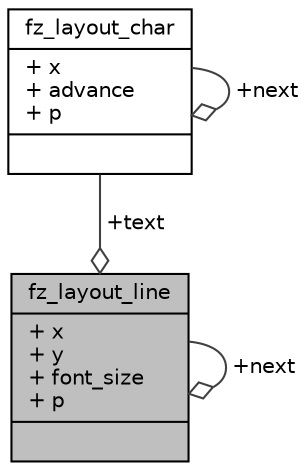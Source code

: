 digraph "fz_layout_line"
{
 // LATEX_PDF_SIZE
  edge [fontname="Helvetica",fontsize="10",labelfontname="Helvetica",labelfontsize="10"];
  node [fontname="Helvetica",fontsize="10",shape=record];
  Node1 [label="{fz_layout_line\n|+ x\l+ y\l+ font_size\l+ p\l|}",height=0.2,width=0.4,color="black", fillcolor="grey75", style="filled", fontcolor="black",tooltip=" "];
  Node2 -> Node1 [color="grey25",fontsize="10",style="solid",label=" +text" ,arrowhead="odiamond",fontname="Helvetica"];
  Node2 [label="{fz_layout_char\n|+ x\l+ advance\l+ p\l|}",height=0.2,width=0.4,color="black", fillcolor="white", style="filled",URL="$structfz__layout__char.html",tooltip=" "];
  Node2 -> Node2 [color="grey25",fontsize="10",style="solid",label=" +next" ,arrowhead="odiamond",fontname="Helvetica"];
  Node1 -> Node1 [color="grey25",fontsize="10",style="solid",label=" +next" ,arrowhead="odiamond",fontname="Helvetica"];
}
